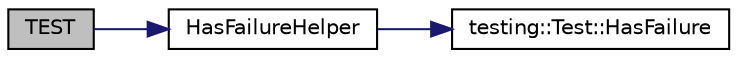 digraph "TEST"
{
 // LATEX_PDF_SIZE
  bgcolor="transparent";
  edge [fontname="Helvetica",fontsize="10",labelfontname="Helvetica",labelfontsize="10"];
  node [fontname="Helvetica",fontsize="10",shape=record];
  rankdir="LR";
  Node1 [label="TEST",height=0.2,width=0.4,color="black", fillcolor="grey75", style="filled", fontcolor="black",tooltip=" "];
  Node1 -> Node2 [color="midnightblue",fontsize="10",style="solid",fontname="Helvetica"];
  Node2 [label="HasFailureHelper",height=0.2,width=0.4,color="black",URL="$gtest__unittest_8cc.html#ad6f57748fc42d01bbb006a116cd1a984",tooltip=" "];
  Node2 -> Node3 [color="midnightblue",fontsize="10",style="solid",fontname="Helvetica"];
  Node3 [label="testing::Test::HasFailure",height=0.2,width=0.4,color="black",URL="$classtesting_1_1Test.html#a7a00be7dd0a6bfdc8d47a1b784623613",tooltip=" "];
}
